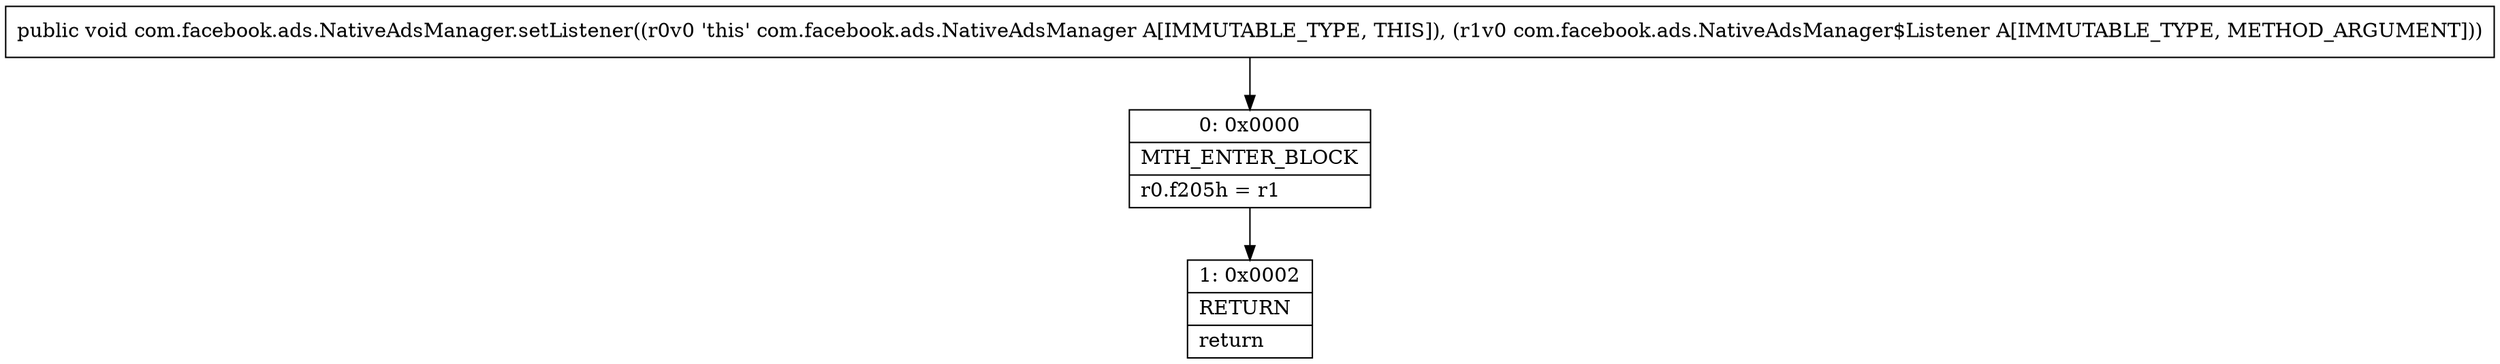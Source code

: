 digraph "CFG forcom.facebook.ads.NativeAdsManager.setListener(Lcom\/facebook\/ads\/NativeAdsManager$Listener;)V" {
Node_0 [shape=record,label="{0\:\ 0x0000|MTH_ENTER_BLOCK\l|r0.f205h = r1\l}"];
Node_1 [shape=record,label="{1\:\ 0x0002|RETURN\l|return\l}"];
MethodNode[shape=record,label="{public void com.facebook.ads.NativeAdsManager.setListener((r0v0 'this' com.facebook.ads.NativeAdsManager A[IMMUTABLE_TYPE, THIS]), (r1v0 com.facebook.ads.NativeAdsManager$Listener A[IMMUTABLE_TYPE, METHOD_ARGUMENT])) }"];
MethodNode -> Node_0;
Node_0 -> Node_1;
}

